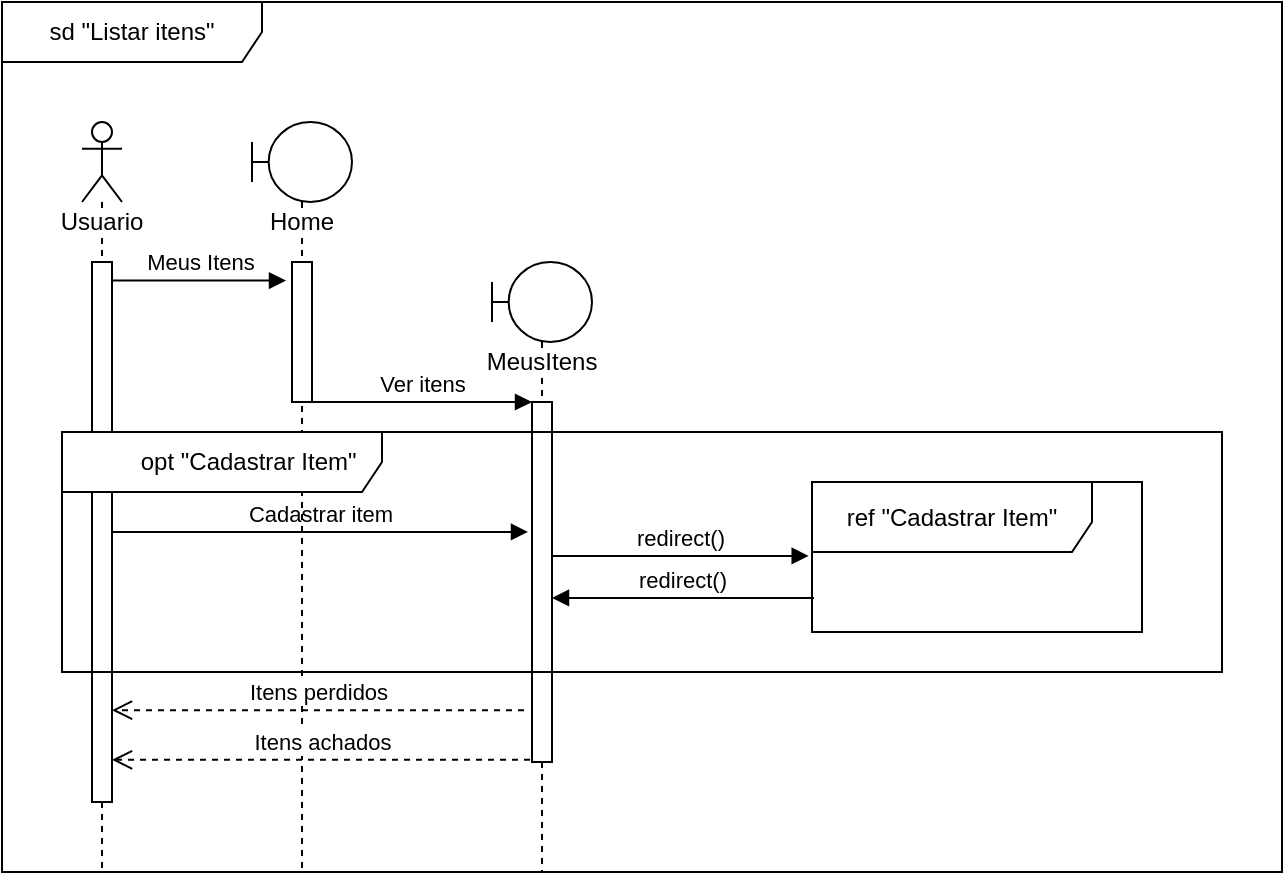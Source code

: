 <mxfile version="10.6.5" type="google"><diagram name="Page-1" id="13e1069c-82ec-6db2-03f1-153e76fe0fe0"><mxGraphModel dx="-26" dy="567" grid="1" gridSize="10" guides="1" tooltips="1" connect="1" arrows="1" fold="1" page="1" pageScale="1" pageWidth="1100" pageHeight="850" background="#ffffff" math="0" shadow="0"><root><mxCell id="0"/><mxCell id="1" parent="0"/><mxCell id="jzr-O90b_ZyLiUhYSwov-2" value="sd &quot;Listar itens&quot;" style="shape=umlFrame;whiteSpace=wrap;html=1;width=130;height=30;" vertex="1" parent="1"><mxGeometry x="1180" y="45" width="640" height="435" as="geometry"/></mxCell><mxCell id="jzr-O90b_ZyLiUhYSwov-46" value="ref &quot;Cadastrar Item&quot;" style="shape=umlFrame;whiteSpace=wrap;html=1;width=140;height=35;" vertex="1" parent="1"><mxGeometry x="1585" y="285" width="165" height="75" as="geometry"/></mxCell><mxCell id="jzr-O90b_ZyLiUhYSwov-3" value="Usuario" style="shape=umlLifeline;participant=umlActor;perimeter=lifelinePerimeter;whiteSpace=wrap;html=1;container=1;collapsible=0;recursiveResize=0;verticalAlign=top;spacingTop=36;labelBackgroundColor=#ffffff;outlineConnect=0;" vertex="1" parent="1"><mxGeometry x="1220" y="105" width="20" height="375" as="geometry"/></mxCell><mxCell id="jzr-O90b_ZyLiUhYSwov-4" value="" style="html=1;points=[];perimeter=orthogonalPerimeter;" vertex="1" parent="jzr-O90b_ZyLiUhYSwov-3"><mxGeometry x="5" y="70" width="10" height="270" as="geometry"/></mxCell><mxCell id="jzr-O90b_ZyLiUhYSwov-5" value="MeusItens&lt;br&gt;" style="shape=umlLifeline;participant=umlBoundary;perimeter=lifelinePerimeter;whiteSpace=wrap;html=1;container=1;collapsible=0;recursiveResize=0;verticalAlign=top;spacingTop=36;labelBackgroundColor=#ffffff;outlineConnect=0;" vertex="1" parent="1"><mxGeometry x="1425" y="175" width="50" height="305" as="geometry"/></mxCell><mxCell id="jzr-O90b_ZyLiUhYSwov-6" value="" style="html=1;points=[];perimeter=orthogonalPerimeter;" vertex="1" parent="jzr-O90b_ZyLiUhYSwov-5"><mxGeometry x="20" y="70" width="10" height="180" as="geometry"/></mxCell><mxCell id="jzr-O90b_ZyLiUhYSwov-12" value="Cadastrar item" style="html=1;verticalAlign=bottom;endArrow=block;entryX=-0.2;entryY=0.361;entryDx=0;entryDy=0;entryPerimeter=0;" edge="1" parent="1" source="jzr-O90b_ZyLiUhYSwov-4" target="jzr-O90b_ZyLiUhYSwov-6"><mxGeometry relative="1" as="geometry"><mxPoint x="1450" y="415" as="sourcePoint"/></mxGeometry></mxCell><mxCell id="jzr-O90b_ZyLiUhYSwov-40" value="Home&lt;br&gt;" style="shape=umlLifeline;participant=umlBoundary;perimeter=lifelinePerimeter;whiteSpace=wrap;html=1;container=1;collapsible=0;recursiveResize=0;verticalAlign=top;spacingTop=36;labelBackgroundColor=#ffffff;outlineConnect=0;" vertex="1" parent="1"><mxGeometry x="1305" y="105" width="50" height="375" as="geometry"/></mxCell><mxCell id="jzr-O90b_ZyLiUhYSwov-41" value="" style="html=1;points=[];perimeter=orthogonalPerimeter;" vertex="1" parent="jzr-O90b_ZyLiUhYSwov-40"><mxGeometry x="20" y="70" width="10" height="70" as="geometry"/></mxCell><mxCell id="jzr-O90b_ZyLiUhYSwov-43" value="Meus Itens" style="html=1;verticalAlign=bottom;endArrow=block;entryX=-0.3;entryY=0.133;entryDx=0;entryDy=0;entryPerimeter=0;" edge="1" parent="1" source="jzr-O90b_ZyLiUhYSwov-4" target="jzr-O90b_ZyLiUhYSwov-41"><mxGeometry relative="1" as="geometry"><mxPoint x="1245" y="326" as="sourcePoint"/><mxPoint x="1528" y="326" as="targetPoint"/></mxGeometry></mxCell><mxCell id="jzr-O90b_ZyLiUhYSwov-48" value="Ver itens" style="html=1;verticalAlign=bottom;endArrow=block;" edge="1" parent="1" source="jzr-O90b_ZyLiUhYSwov-41" target="jzr-O90b_ZyLiUhYSwov-6"><mxGeometry relative="1" as="geometry"><mxPoint x="1245" y="194" as="sourcePoint"/><mxPoint x="1332" y="194" as="targetPoint"/></mxGeometry></mxCell><mxCell id="jzr-O90b_ZyLiUhYSwov-49" value="redirect()" style="html=1;verticalAlign=bottom;endArrow=block;entryX=-0.01;entryY=0.493;entryDx=0;entryDy=0;entryPerimeter=0;" edge="1" parent="1" source="jzr-O90b_ZyLiUhYSwov-6" target="jzr-O90b_ZyLiUhYSwov-46"><mxGeometry relative="1" as="geometry"><mxPoint x="1245" y="282" as="sourcePoint"/><mxPoint x="1609" y="290" as="targetPoint"/></mxGeometry></mxCell><mxCell id="jzr-O90b_ZyLiUhYSwov-51" value="Itens perdidos" style="html=1;verticalAlign=bottom;endArrow=open;dashed=1;endSize=8;exitX=-0.4;exitY=0.856;exitDx=0;exitDy=0;exitPerimeter=0;" edge="1" parent="1" source="jzr-O90b_ZyLiUhYSwov-6" target="jzr-O90b_ZyLiUhYSwov-4"><mxGeometry relative="1" as="geometry"><mxPoint x="1465" y="356" as="targetPoint"/><mxPoint x="1593" y="356" as="sourcePoint"/></mxGeometry></mxCell><mxCell id="jzr-O90b_ZyLiUhYSwov-52" value="redirect()" style="html=1;verticalAlign=bottom;endArrow=block;exitX=0.006;exitY=0.773;exitDx=0;exitDy=0;exitPerimeter=0;" edge="1" parent="1" source="jzr-O90b_ZyLiUhYSwov-46" target="jzr-O90b_ZyLiUhYSwov-6"><mxGeometry relative="1" as="geometry"><mxPoint x="1465" y="332" as="sourcePoint"/><mxPoint x="1593" y="332" as="targetPoint"/></mxGeometry></mxCell><mxCell id="jzr-O90b_ZyLiUhYSwov-50" value="&amp;nbsp; &amp;nbsp; &amp;nbsp; &amp;nbsp; opt &quot;Cadastrar Item&quot;" style="shape=umlFrame;whiteSpace=wrap;html=1;width=160;height=30;" vertex="1" parent="1"><mxGeometry x="1210" y="260" width="580" height="120" as="geometry"/></mxCell><mxCell id="jzr-O90b_ZyLiUhYSwov-54" value="Itens achados" style="html=1;verticalAlign=bottom;endArrow=open;dashed=1;endSize=8;exitX=-0.1;exitY=0.994;exitDx=0;exitDy=0;exitPerimeter=0;" edge="1" parent="1" source="jzr-O90b_ZyLiUhYSwov-6" target="jzr-O90b_ZyLiUhYSwov-4"><mxGeometry relative="1" as="geometry"><mxPoint x="1245" y="409" as="targetPoint"/><mxPoint x="1451" y="409" as="sourcePoint"/></mxGeometry></mxCell></root></mxGraphModel></diagram></mxfile>